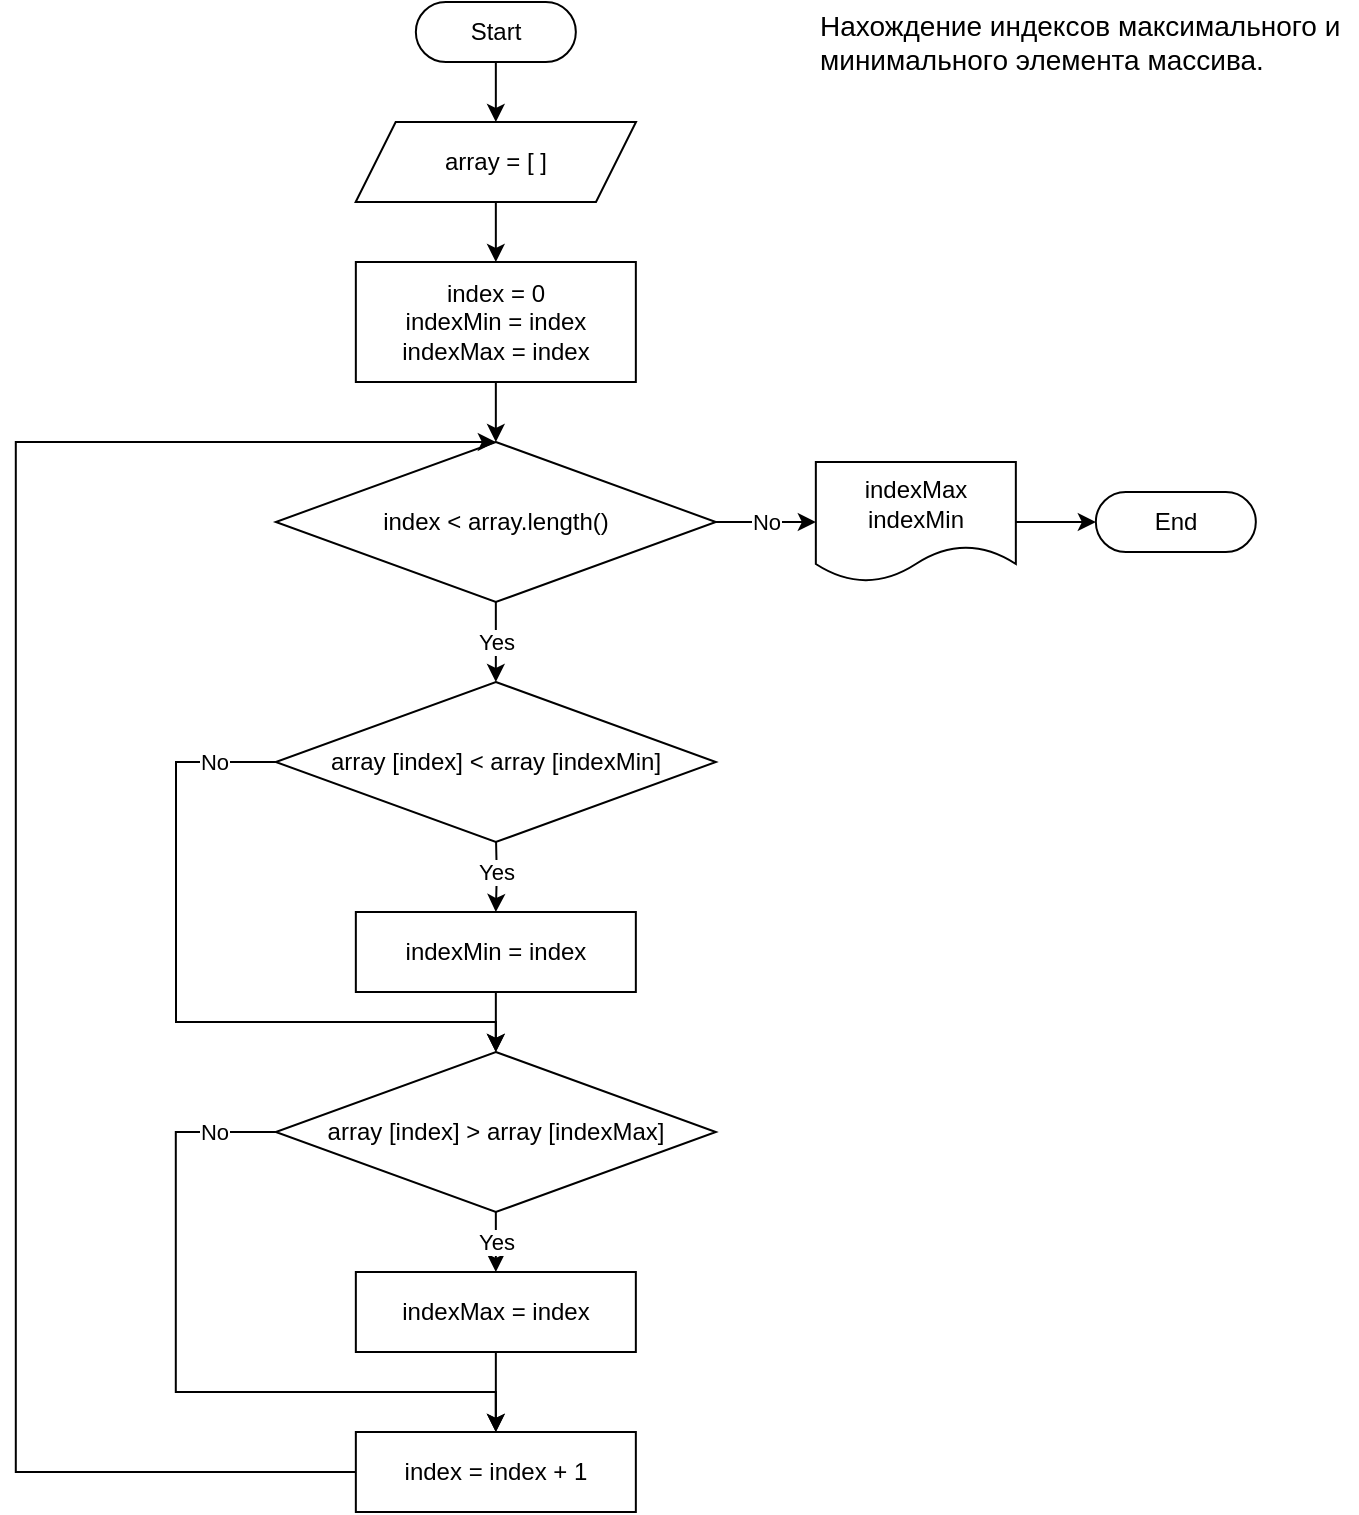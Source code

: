 <mxfile version="20.6.0" type="device" pages="5"><diagram id="g46qY6G9plLQHT_ADbXJ" name="Index of min &amp; max"><mxGraphModel dx="1449" dy="627" grid="1" gridSize="10" guides="1" tooltips="1" connect="1" arrows="1" fold="1" page="1" pageScale="1" pageWidth="827" pageHeight="1169" math="0" shadow="0"><root><mxCell id="0"/><mxCell id="1" parent="0"/><mxCell id="9_4w6wqe3L1vq4C21Mt_-15" style="edgeStyle=orthogonalEdgeStyle;rounded=0;orthogonalLoop=1;jettySize=auto;html=1;exitX=0.5;exitY=1;exitDx=0;exitDy=0;entryX=0.5;entryY=0;entryDx=0;entryDy=0;" parent="1" source="9_4w6wqe3L1vq4C21Mt_-2" target="9_4w6wqe3L1vq4C21Mt_-5" edge="1"><mxGeometry relative="1" as="geometry"/></mxCell><mxCell id="9_4w6wqe3L1vq4C21Mt_-2" value="Start" style="rounded=1;whiteSpace=wrap;html=1;arcSize=50;" parent="1" vertex="1"><mxGeometry x="279.92" y="40" width="80" height="30" as="geometry"/></mxCell><mxCell id="9_4w6wqe3L1vq4C21Mt_-17" style="edgeStyle=orthogonalEdgeStyle;rounded=0;orthogonalLoop=1;jettySize=auto;html=1;exitX=0.5;exitY=1;exitDx=0;exitDy=0;entryX=0.5;entryY=0;entryDx=0;entryDy=0;" parent="1" source="9_4w6wqe3L1vq4C21Mt_-4" target="9_4w6wqe3L1vq4C21Mt_-7" edge="1"><mxGeometry relative="1" as="geometry"/></mxCell><mxCell id="9_4w6wqe3L1vq4C21Mt_-4" value="index = 0&lt;br&gt;indexMin = index&lt;br&gt;indexMax = index" style="rounded=0;whiteSpace=wrap;html=1;" parent="1" vertex="1"><mxGeometry x="249.92" y="170" width="140" height="60" as="geometry"/></mxCell><mxCell id="9_4w6wqe3L1vq4C21Mt_-16" style="edgeStyle=orthogonalEdgeStyle;rounded=0;orthogonalLoop=1;jettySize=auto;html=1;exitX=0.5;exitY=1;exitDx=0;exitDy=0;entryX=0.5;entryY=0;entryDx=0;entryDy=0;" parent="1" source="9_4w6wqe3L1vq4C21Mt_-5" target="9_4w6wqe3L1vq4C21Mt_-4" edge="1"><mxGeometry relative="1" as="geometry"/></mxCell><mxCell id="9_4w6wqe3L1vq4C21Mt_-5" value="array = [ ]" style="shape=parallelogram;perimeter=parallelogramPerimeter;whiteSpace=wrap;html=1;fixedSize=1;" parent="1" vertex="1"><mxGeometry x="249.84" y="100" width="140.16" height="40" as="geometry"/></mxCell><mxCell id="9_4w6wqe3L1vq4C21Mt_-18" value="No" style="edgeStyle=orthogonalEdgeStyle;rounded=0;orthogonalLoop=1;jettySize=auto;html=1;exitX=1;exitY=0.5;exitDx=0;exitDy=0;entryX=0;entryY=0.5;entryDx=0;entryDy=0;" parent="1" source="9_4w6wqe3L1vq4C21Mt_-7" target="9_4w6wqe3L1vq4C21Mt_-13" edge="1"><mxGeometry relative="1" as="geometry"/></mxCell><mxCell id="9_4w6wqe3L1vq4C21Mt_-20" value="Yes" style="edgeStyle=orthogonalEdgeStyle;rounded=0;orthogonalLoop=1;jettySize=auto;html=1;exitX=0.5;exitY=1;exitDx=0;exitDy=0;entryX=0.5;entryY=0;entryDx=0;entryDy=0;" parent="1" source="9_4w6wqe3L1vq4C21Mt_-7" target="9_4w6wqe3L1vq4C21Mt_-8" edge="1"><mxGeometry relative="1" as="geometry"/></mxCell><mxCell id="9_4w6wqe3L1vq4C21Mt_-7" value="index &amp;lt; array.length()" style="rhombus;whiteSpace=wrap;html=1;" parent="1" vertex="1"><mxGeometry x="209.92" y="260" width="220" height="80" as="geometry"/></mxCell><mxCell id="9_4w6wqe3L1vq4C21Mt_-21" value="Yes" style="edgeStyle=orthogonalEdgeStyle;rounded=0;orthogonalLoop=1;jettySize=auto;html=1;exitX=0.5;exitY=1;exitDx=0;exitDy=0;entryX=0.5;entryY=0;entryDx=0;entryDy=0;" parent="1" target="9_4w6wqe3L1vq4C21Mt_-9" edge="1"><mxGeometry relative="1" as="geometry"><mxPoint x="319.92" y="455" as="sourcePoint"/></mxGeometry></mxCell><mxCell id="9_4w6wqe3L1vq4C21Mt_-22" value="No" style="edgeStyle=orthogonalEdgeStyle;rounded=0;orthogonalLoop=1;jettySize=auto;html=1;exitX=0;exitY=0.5;exitDx=0;exitDy=0;entryX=0.5;entryY=0;entryDx=0;entryDy=0;" parent="1" source="9_4w6wqe3L1vq4C21Mt_-8" target="9_4w6wqe3L1vq4C21Mt_-10" edge="1"><mxGeometry x="-0.829" relative="1" as="geometry"><mxPoint x="209.92" y="415" as="sourcePoint"/><Array as="points"><mxPoint x="160" y="420"/><mxPoint x="160" y="550"/><mxPoint x="320" y="550"/></Array><mxPoint as="offset"/></mxGeometry></mxCell><mxCell id="9_4w6wqe3L1vq4C21Mt_-8" value="array [index] &amp;lt; array [indexMin]" style="rhombus;whiteSpace=wrap;html=1;" parent="1" vertex="1"><mxGeometry x="209.92" y="380" width="220" height="80" as="geometry"/></mxCell><mxCell id="9_4w6wqe3L1vq4C21Mt_-24" style="edgeStyle=orthogonalEdgeStyle;rounded=0;orthogonalLoop=1;jettySize=auto;html=1;exitX=0.5;exitY=1;exitDx=0;exitDy=0;entryX=0.5;entryY=0;entryDx=0;entryDy=0;" parent="1" source="9_4w6wqe3L1vq4C21Mt_-9" target="9_4w6wqe3L1vq4C21Mt_-10" edge="1"><mxGeometry relative="1" as="geometry"><mxPoint x="319.92" y="545.0" as="targetPoint"/></mxGeometry></mxCell><mxCell id="9_4w6wqe3L1vq4C21Mt_-9" value="indexMin = index" style="rounded=0;whiteSpace=wrap;html=1;" parent="1" vertex="1"><mxGeometry x="249.92" y="495" width="140" height="40" as="geometry"/></mxCell><mxCell id="9_4w6wqe3L1vq4C21Mt_-25" value="Yes" style="edgeStyle=orthogonalEdgeStyle;rounded=0;orthogonalLoop=1;jettySize=auto;html=1;exitX=0.5;exitY=1;exitDx=0;exitDy=0;entryX=0.5;entryY=0;entryDx=0;entryDy=0;" parent="1" source="9_4w6wqe3L1vq4C21Mt_-10" target="9_4w6wqe3L1vq4C21Mt_-11" edge="1"><mxGeometry relative="1" as="geometry"/></mxCell><mxCell id="9_4w6wqe3L1vq4C21Mt_-29" value="No" style="edgeStyle=orthogonalEdgeStyle;rounded=0;orthogonalLoop=1;jettySize=auto;html=1;exitX=0;exitY=0.5;exitDx=0;exitDy=0;entryX=0.5;entryY=0;entryDx=0;entryDy=0;" parent="1" source="9_4w6wqe3L1vq4C21Mt_-10" target="9_4w6wqe3L1vq4C21Mt_-12" edge="1"><mxGeometry x="-0.829" relative="1" as="geometry"><Array as="points"><mxPoint x="159.92" y="605"/><mxPoint x="159.92" y="735"/><mxPoint x="319.92" y="735"/></Array><mxPoint as="offset"/></mxGeometry></mxCell><mxCell id="9_4w6wqe3L1vq4C21Mt_-10" value="array [index] &amp;gt; array [indexMax]" style="rhombus;whiteSpace=wrap;html=1;" parent="1" vertex="1"><mxGeometry x="209.92" y="565" width="220" height="80" as="geometry"/></mxCell><mxCell id="9_4w6wqe3L1vq4C21Mt_-28" style="edgeStyle=orthogonalEdgeStyle;rounded=0;orthogonalLoop=1;jettySize=auto;html=1;exitX=0.5;exitY=1;exitDx=0;exitDy=0;entryX=0.5;entryY=0;entryDx=0;entryDy=0;" parent="1" source="9_4w6wqe3L1vq4C21Mt_-11" target="9_4w6wqe3L1vq4C21Mt_-12" edge="1"><mxGeometry relative="1" as="geometry"/></mxCell><mxCell id="9_4w6wqe3L1vq4C21Mt_-11" value="indexMax = index" style="rounded=0;whiteSpace=wrap;html=1;" parent="1" vertex="1"><mxGeometry x="249.92" y="675" width="140" height="40" as="geometry"/></mxCell><mxCell id="9_4w6wqe3L1vq4C21Mt_-27" style="edgeStyle=orthogonalEdgeStyle;rounded=0;orthogonalLoop=1;jettySize=auto;html=1;exitX=0;exitY=0.5;exitDx=0;exitDy=0;entryX=0.5;entryY=0;entryDx=0;entryDy=0;" parent="1" source="9_4w6wqe3L1vq4C21Mt_-12" target="9_4w6wqe3L1vq4C21Mt_-7" edge="1"><mxGeometry relative="1" as="geometry"><mxPoint x="89.92" y="450.0" as="targetPoint"/><Array as="points"><mxPoint x="79.92" y="775"/><mxPoint x="79.92" y="260"/></Array></mxGeometry></mxCell><mxCell id="9_4w6wqe3L1vq4C21Mt_-12" value="index = index + 1" style="rounded=0;whiteSpace=wrap;html=1;" parent="1" vertex="1"><mxGeometry x="249.92" y="755" width="140" height="40" as="geometry"/></mxCell><mxCell id="9_4w6wqe3L1vq4C21Mt_-19" style="edgeStyle=orthogonalEdgeStyle;rounded=0;orthogonalLoop=1;jettySize=auto;html=1;exitX=1;exitY=0.5;exitDx=0;exitDy=0;entryX=0;entryY=0.5;entryDx=0;entryDy=0;" parent="1" source="9_4w6wqe3L1vq4C21Mt_-13" target="9_4w6wqe3L1vq4C21Mt_-14" edge="1"><mxGeometry relative="1" as="geometry"/></mxCell><mxCell id="9_4w6wqe3L1vq4C21Mt_-13" value="indexMax&lt;br&gt;indexMin" style="shape=document;whiteSpace=wrap;html=1;boundedLbl=1;" parent="1" vertex="1"><mxGeometry x="479.92" y="270" width="100" height="60" as="geometry"/></mxCell><mxCell id="9_4w6wqe3L1vq4C21Mt_-14" value="End" style="rounded=1;whiteSpace=wrap;html=1;arcSize=50;" parent="1" vertex="1"><mxGeometry x="619.92" y="285" width="80" height="30" as="geometry"/></mxCell><mxCell id="T9xpXzS3s_RlLqIQ7yCV-1" value="Нахождение индексов максимального и минимального элемента массива." style="text;html=1;strokeColor=none;fillColor=none;align=left;verticalAlign=middle;whiteSpace=wrap;rounded=0;fontSize=14;" parent="1" vertex="1"><mxGeometry x="479.92" y="40" width="270" height="40" as="geometry"/></mxCell></root></mxGraphModel></diagram><diagram id="06naS_0exlaJcxvczkO4" name="Array reverse"><mxGraphModel dx="1260" dy="545" grid="1" gridSize="10" guides="1" tooltips="1" connect="1" arrows="1" fold="1" page="1" pageScale="1" pageWidth="827" pageHeight="1169" math="0" shadow="0"><root><mxCell id="0"/><mxCell id="1" parent="0"/><mxCell id="tp-K7RVIU7l9C50OOuGt-1" value="&lt;font style=&quot;font-size: 14px;&quot;&gt;Задание на «разворот» массива. &lt;br&gt;Нужно перевернуть массив &lt;br&gt;и записать его в обратном порядке.&lt;/font&gt;" style="text;html=1;strokeColor=none;fillColor=none;align=left;verticalAlign=middle;whiteSpace=wrap;rounded=0;fontSize=14;" parent="1" vertex="1"><mxGeometry x="480" y="40" width="250" height="60" as="geometry"/></mxCell><mxCell id="0RjeEMpRLaFbej69G1nX-2" style="edgeStyle=orthogonalEdgeStyle;rounded=0;orthogonalLoop=1;jettySize=auto;html=1;exitX=0.5;exitY=1;exitDx=0;exitDy=0;entryX=0.5;entryY=0;entryDx=0;entryDy=0;" parent="1" target="0RjeEMpRLaFbej69G1nX-5" edge="1"><mxGeometry relative="1" as="geometry"><mxPoint x="263.88" y="280" as="sourcePoint"/></mxGeometry></mxCell><mxCell id="0RjeEMpRLaFbej69G1nX-5" value="index &amp;lt; half" style="rhombus;whiteSpace=wrap;html=1;" parent="1" vertex="1"><mxGeometry x="153.88" y="330" width="220" height="80" as="geometry"/></mxCell><mxCell id="0RjeEMpRLaFbej69G1nX-7" value="temp = array [index]&lt;br&gt;array [index] = array [array.length() - 1 - index]&lt;br&gt;array [array.length() - 1 - index] = temp" style="rounded=0;whiteSpace=wrap;html=1;" parent="1" vertex="1"><mxGeometry x="127.88" y="451" width="272" height="69" as="geometry"/></mxCell><mxCell id="0RjeEMpRLaFbej69G1nX-4" value="Yes" style="edgeStyle=orthogonalEdgeStyle;rounded=0;orthogonalLoop=1;jettySize=auto;html=1;exitX=0.5;exitY=1;exitDx=0;exitDy=0;entryX=0.5;entryY=0;entryDx=0;entryDy=0;" parent="1" source="0RjeEMpRLaFbej69G1nX-5" target="0RjeEMpRLaFbej69G1nX-7" edge="1"><mxGeometry relative="1" as="geometry"/></mxCell><mxCell id="0RjeEMpRLaFbej69G1nX-8" style="edgeStyle=orthogonalEdgeStyle;rounded=0;orthogonalLoop=1;jettySize=auto;html=1;exitX=0;exitY=0.5;exitDx=0;exitDy=0;fontSize=14;" parent="1" source="0RjeEMpRLaFbej69G1nX-9" edge="1"><mxGeometry relative="1" as="geometry"><Array as="points"><mxPoint x="69.91" y="570"/><mxPoint x="69.91" y="310"/></Array><mxPoint x="263.91" y="310" as="targetPoint"/></mxGeometry></mxCell><mxCell id="0RjeEMpRLaFbej69G1nX-9" value="index = index + 1" style="rounded=0;whiteSpace=wrap;html=1;" parent="1" vertex="1"><mxGeometry x="193.88" y="550" width="140" height="40" as="geometry"/></mxCell><mxCell id="0RjeEMpRLaFbej69G1nX-6" style="edgeStyle=orthogonalEdgeStyle;rounded=0;orthogonalLoop=1;jettySize=auto;html=1;exitX=0.5;exitY=1;exitDx=0;exitDy=0;entryX=0.5;entryY=0;entryDx=0;entryDy=0;" parent="1" source="0RjeEMpRLaFbej69G1nX-7" target="0RjeEMpRLaFbej69G1nX-9" edge="1"><mxGeometry relative="1" as="geometry"/></mxCell><mxCell id="0RjeEMpRLaFbej69G1nX-10" value="rest = array.length() % 2&lt;br&gt;half = array.length() / 2&lt;br&gt;half = half - rest" style="rounded=0;whiteSpace=wrap;html=1;" parent="1" vertex="1"><mxGeometry x="183.88" y="230" width="160" height="60" as="geometry"/></mxCell><mxCell id="0RjeEMpRLaFbej69G1nX-19" value="array [ ]" style="shape=document;whiteSpace=wrap;html=1;boundedLbl=1;" parent="1" vertex="1"><mxGeometry x="415.91" y="340" width="100" height="60" as="geometry"/></mxCell><mxCell id="0RjeEMpRLaFbej69G1nX-3" value="No" style="edgeStyle=orthogonalEdgeStyle;rounded=0;orthogonalLoop=1;jettySize=auto;html=1;exitX=1;exitY=0.5;exitDx=0;exitDy=0;entryX=0;entryY=0.5;entryDx=0;entryDy=0;" parent="1" source="0RjeEMpRLaFbej69G1nX-5" target="0RjeEMpRLaFbej69G1nX-19" edge="1"><mxGeometry relative="1" as="geometry"><mxPoint x="419.88" y="350" as="targetPoint"/></mxGeometry></mxCell><mxCell id="0RjeEMpRLaFbej69G1nX-20" value="End" style="rounded=1;whiteSpace=wrap;html=1;arcSize=50;" parent="1" vertex="1"><mxGeometry x="545.91" y="355" width="80" height="30" as="geometry"/></mxCell><mxCell id="0RjeEMpRLaFbej69G1nX-18" style="edgeStyle=orthogonalEdgeStyle;rounded=0;orthogonalLoop=1;jettySize=auto;html=1;exitX=1;exitY=0.5;exitDx=0;exitDy=0;entryX=0;entryY=0.5;entryDx=0;entryDy=0;" parent="1" source="0RjeEMpRLaFbej69G1nX-19" target="0RjeEMpRLaFbej69G1nX-20" edge="1"><mxGeometry relative="1" as="geometry"/></mxCell><mxCell id="878eTMXvyTDZzr_U7Fbf-1" style="edgeStyle=orthogonalEdgeStyle;rounded=0;orthogonalLoop=1;jettySize=auto;html=1;exitX=0.5;exitY=1;exitDx=0;exitDy=0;entryX=0.5;entryY=0;entryDx=0;entryDy=0;" parent="1" source="878eTMXvyTDZzr_U7Fbf-2" target="878eTMXvyTDZzr_U7Fbf-5" edge="1"><mxGeometry relative="1" as="geometry"/></mxCell><mxCell id="878eTMXvyTDZzr_U7Fbf-2" value="Start" style="rounded=1;whiteSpace=wrap;html=1;arcSize=50;" parent="1" vertex="1"><mxGeometry x="223.88" y="40" width="80" height="30" as="geometry"/></mxCell><mxCell id="Au7p80LPS73MP1IY66cz-4" style="edgeStyle=orthogonalEdgeStyle;rounded=0;orthogonalLoop=1;jettySize=auto;html=1;exitX=0.5;exitY=1;exitDx=0;exitDy=0;entryX=0.5;entryY=0;entryDx=0;entryDy=0;" edge="1" parent="1" source="878eTMXvyTDZzr_U7Fbf-3" target="0RjeEMpRLaFbej69G1nX-10"><mxGeometry relative="1" as="geometry"/></mxCell><mxCell id="878eTMXvyTDZzr_U7Fbf-3" value="index = 0" style="rounded=0;whiteSpace=wrap;html=1;" parent="1" vertex="1"><mxGeometry x="207.88" y="170" width="112" height="30" as="geometry"/></mxCell><mxCell id="878eTMXvyTDZzr_U7Fbf-4" style="edgeStyle=orthogonalEdgeStyle;rounded=0;orthogonalLoop=1;jettySize=auto;html=1;exitX=0.5;exitY=1;exitDx=0;exitDy=0;entryX=0.5;entryY=0;entryDx=0;entryDy=0;" parent="1" source="878eTMXvyTDZzr_U7Fbf-5" target="878eTMXvyTDZzr_U7Fbf-3" edge="1"><mxGeometry relative="1" as="geometry"/></mxCell><mxCell id="878eTMXvyTDZzr_U7Fbf-5" value="array = [ ]" style="shape=parallelogram;perimeter=parallelogramPerimeter;whiteSpace=wrap;html=1;fixedSize=1;" parent="1" vertex="1"><mxGeometry x="187.88" y="100" width="152" height="40" as="geometry"/></mxCell></root></mxGraphModel></diagram><diagram id="y_AeFavPxrfUflR2GoFU" name="Sum btwn min &amp; max"><mxGraphModel dx="1449" dy="627" grid="1" gridSize="10" guides="1" tooltips="1" connect="1" arrows="1" fold="1" page="1" pageScale="1" pageWidth="827" pageHeight="1169" math="0" shadow="0"><root><mxCell id="0"/><mxCell id="1" parent="0"/><mxCell id="rxrX0Rbo1iUaNbuoiHGI-9" style="edgeStyle=orthogonalEdgeStyle;rounded=0;orthogonalLoop=1;jettySize=auto;html=1;exitX=0.5;exitY=1;exitDx=0;exitDy=0;" parent="1" source="2Vf_qj2Uu1iFKMlsZlyc-1" target="2Vf_qj2Uu1iFKMlsZlyc-3" edge="1"><mxGeometry relative="1" as="geometry"/></mxCell><mxCell id="2Vf_qj2Uu1iFKMlsZlyc-1" value="Start" style="rounded=1;whiteSpace=wrap;html=1;arcSize=50;" parent="1" vertex="1"><mxGeometry x="214" y="40" width="80" height="30" as="geometry"/></mxCell><mxCell id="rxrX0Rbo1iUaNbuoiHGI-10" style="edgeStyle=orthogonalEdgeStyle;rounded=0;orthogonalLoop=1;jettySize=auto;html=1;exitX=0.5;exitY=1;exitDx=0;exitDy=0;" parent="1" source="2Vf_qj2Uu1iFKMlsZlyc-3" target="b9pRMbXUr1TH-avCckxV-1" edge="1"><mxGeometry relative="1" as="geometry"/></mxCell><mxCell id="2Vf_qj2Uu1iFKMlsZlyc-3" value="array = [ ]" style="shape=parallelogram;perimeter=parallelogramPerimeter;whiteSpace=wrap;html=1;fixedSize=1;" parent="1" vertex="1"><mxGeometry x="164" y="99" width="180" height="40" as="geometry"/></mxCell><mxCell id="rxrX0Rbo1iUaNbuoiHGI-2" value="Yes" style="edgeStyle=orthogonalEdgeStyle;rounded=0;orthogonalLoop=1;jettySize=auto;html=1;exitX=0.5;exitY=1;exitDx=0;exitDy=0;entryX=0.5;entryY=0;entryDx=0;entryDy=0;" parent="1" source="2Vf_qj2Uu1iFKMlsZlyc-4" target="RX5rObTKGkefkfwkR0jN-1" edge="1"><mxGeometry relative="1" as="geometry"/></mxCell><mxCell id="rxrX0Rbo1iUaNbuoiHGI-8" value="No&lt;span style=&quot;color: rgba(0, 0, 0, 0); font-family: monospace; font-size: 0px; text-align: start; background-color: rgb(248, 249, 250);&quot;&gt;%3CmxGraphModel%3E%3Croot%3E%3CmxCell%20id%3D%220%22%2F%3E%3CmxCell%20id%3D%221%22%20parent%3D%220%22%2F%3E%3CmxCell%20id%3D%222%22%20value%3D%22index%20%26amp%3Blt%3B%20array.length%22%20style%3D%22rhombus%3BwhiteSpace%3Dwrap%3Bhtml%3D1%3B%22%20vertex%3D%221%22%20parent%3D%221%22%3E%3CmxGeometry%20x%3D%22304%22%20y%3D%22280%22%20width%3D%22220%22%20height%3D%2280%22%20as%3D%22geometry%22%2F%3E%3C%2FmxCell%3E%3C%2Froot%3E%3C%2FmxGraphModel%3E&lt;/span&gt;" style="edgeStyle=orthogonalEdgeStyle;rounded=0;orthogonalLoop=1;jettySize=auto;html=1;exitX=1;exitY=0.5;exitDx=0;exitDy=0;entryX=0.5;entryY=0;entryDx=0;entryDy=0;" parent="1" source="2Vf_qj2Uu1iFKMlsZlyc-4" target="rxrX0Rbo1iUaNbuoiHGI-13" edge="1"><mxGeometry x="-0.829" relative="1" as="geometry"><mxPoint x="420" y="330" as="targetPoint"/><Array as="points"><mxPoint x="745" y="330"/></Array><mxPoint as="offset"/></mxGeometry></mxCell><mxCell id="2Vf_qj2Uu1iFKMlsZlyc-4" value="index &amp;lt; array.length()" style="rhombus;whiteSpace=wrap;html=1;" parent="1" vertex="1"><mxGeometry x="144" y="290" width="220" height="80" as="geometry"/></mxCell><mxCell id="rxrX0Rbo1iUaNbuoiHGI-34" style="edgeStyle=orthogonalEdgeStyle;rounded=0;orthogonalLoop=1;jettySize=auto;html=1;entryX=0.5;entryY=0;entryDx=0;entryDy=0;" parent="1" source="2Vf_qj2Uu1iFKMlsZlyc-5" target="2Vf_qj2Uu1iFKMlsZlyc-6" edge="1"><mxGeometry relative="1" as="geometry"/></mxCell><mxCell id="2Vf_qj2Uu1iFKMlsZlyc-5" value="sum" style="shape=document;whiteSpace=wrap;html=1;boundedLbl=1;" parent="1" vertex="1"><mxGeometry x="700" y="770" width="100" height="60" as="geometry"/></mxCell><mxCell id="2Vf_qj2Uu1iFKMlsZlyc-6" value="End" style="rounded=1;whiteSpace=wrap;html=1;arcSize=50;" parent="1" vertex="1"><mxGeometry x="710" y="860" width="80" height="30" as="geometry"/></mxCell><mxCell id="rxrX0Rbo1iUaNbuoiHGI-3" value="Yes" style="edgeStyle=orthogonalEdgeStyle;rounded=0;orthogonalLoop=1;jettySize=auto;html=1;exitX=0.5;exitY=1;exitDx=0;exitDy=0;entryX=0.5;entryY=0;entryDx=0;entryDy=0;" parent="1" source="RX5rObTKGkefkfwkR0jN-1" target="RX5rObTKGkefkfwkR0jN-2" edge="1"><mxGeometry relative="1" as="geometry"/></mxCell><mxCell id="rxrX0Rbo1iUaNbuoiHGI-11" value="No" style="edgeStyle=orthogonalEdgeStyle;rounded=0;orthogonalLoop=1;jettySize=auto;html=1;exitX=0;exitY=0.5;exitDx=0;exitDy=0;" parent="1" source="RX5rObTKGkefkfwkR0jN-1" edge="1"><mxGeometry x="-0.858" y="1" relative="1" as="geometry"><mxPoint x="254" y="580" as="targetPoint"/><Array as="points"><mxPoint x="100" y="449"/><mxPoint x="100" y="580"/></Array><mxPoint as="offset"/></mxGeometry></mxCell><mxCell id="RX5rObTKGkefkfwkR0jN-1" value="array [index] &amp;lt; array [indexMin]" style="rhombus;whiteSpace=wrap;html=1;" parent="1" vertex="1"><mxGeometry x="144" y="409" width="220" height="80" as="geometry"/></mxCell><mxCell id="rxrX0Rbo1iUaNbuoiHGI-4" style="edgeStyle=orthogonalEdgeStyle;rounded=0;orthogonalLoop=1;jettySize=auto;html=1;exitX=0.5;exitY=1;exitDx=0;exitDy=0;entryX=0.5;entryY=0;entryDx=0;entryDy=0;" parent="1" source="RX5rObTKGkefkfwkR0jN-2" target="RX5rObTKGkefkfwkR0jN-3" edge="1"><mxGeometry relative="1" as="geometry"/></mxCell><mxCell id="RX5rObTKGkefkfwkR0jN-2" value="indexMin = index" style="rounded=0;whiteSpace=wrap;html=1;" parent="1" vertex="1"><mxGeometry x="184" y="530" width="140" height="30" as="geometry"/></mxCell><mxCell id="rxrX0Rbo1iUaNbuoiHGI-5" value="Yes" style="edgeStyle=orthogonalEdgeStyle;rounded=0;orthogonalLoop=1;jettySize=auto;html=1;exitX=0.5;exitY=1;exitDx=0;exitDy=0;" parent="1" source="RX5rObTKGkefkfwkR0jN-3" target="RX5rObTKGkefkfwkR0jN-4" edge="1"><mxGeometry relative="1" as="geometry"/></mxCell><mxCell id="rxrX0Rbo1iUaNbuoiHGI-12" value="No" style="edgeStyle=orthogonalEdgeStyle;rounded=0;orthogonalLoop=1;jettySize=auto;html=1;exitX=0;exitY=0.5;exitDx=0;exitDy=0;" parent="1" source="RX5rObTKGkefkfwkR0jN-3" edge="1"><mxGeometry x="-0.858" relative="1" as="geometry"><mxPoint x="254" y="780" as="targetPoint"/><Array as="points"><mxPoint x="100" y="640"/><mxPoint x="100" y="780"/><mxPoint x="254" y="780"/></Array><mxPoint as="offset"/></mxGeometry></mxCell><mxCell id="RX5rObTKGkefkfwkR0jN-3" value="array [index] &amp;gt; array [indexMax]" style="rhombus;whiteSpace=wrap;html=1;" parent="1" vertex="1"><mxGeometry x="144" y="600" width="220" height="80" as="geometry"/></mxCell><mxCell id="rxrX0Rbo1iUaNbuoiHGI-6" style="edgeStyle=orthogonalEdgeStyle;rounded=0;orthogonalLoop=1;jettySize=auto;html=1;exitX=0.5;exitY=1;exitDx=0;exitDy=0;entryX=0.5;entryY=0;entryDx=0;entryDy=0;" parent="1" source="RX5rObTKGkefkfwkR0jN-4" target="RX5rObTKGkefkfwkR0jN-5" edge="1"><mxGeometry relative="1" as="geometry"/></mxCell><mxCell id="RX5rObTKGkefkfwkR0jN-4" value="indexMax = index" style="rounded=0;whiteSpace=wrap;html=1;" parent="1" vertex="1"><mxGeometry x="184" y="720" width="140" height="40" as="geometry"/></mxCell><mxCell id="rxrX0Rbo1iUaNbuoiHGI-14" style="edgeStyle=orthogonalEdgeStyle;rounded=0;orthogonalLoop=1;jettySize=auto;html=1;exitX=0;exitY=0.5;exitDx=0;exitDy=0;" parent="1" source="RX5rObTKGkefkfwkR0jN-5" edge="1"><mxGeometry relative="1" as="geometry"><mxPoint x="254" y="270" as="targetPoint"/><Array as="points"><mxPoint x="40" y="820"/><mxPoint x="40" y="270"/></Array></mxGeometry></mxCell><mxCell id="RX5rObTKGkefkfwkR0jN-5" value="index = index + 1" style="rounded=0;whiteSpace=wrap;html=1;" parent="1" vertex="1"><mxGeometry x="184" y="800" width="140" height="40" as="geometry"/></mxCell><mxCell id="rxrX0Rbo1iUaNbuoiHGI-1" style="edgeStyle=orthogonalEdgeStyle;rounded=0;orthogonalLoop=1;jettySize=auto;html=1;exitX=0.5;exitY=1;exitDx=0;exitDy=0;" parent="1" source="b9pRMbXUr1TH-avCckxV-1" target="2Vf_qj2Uu1iFKMlsZlyc-4" edge="1"><mxGeometry relative="1" as="geometry"/></mxCell><mxCell id="b9pRMbXUr1TH-avCckxV-1" value="index = 0&lt;br&gt;indexMin = index&lt;br&gt;indexMax = index&lt;br&gt;sum = 0" style="rounded=0;whiteSpace=wrap;html=1;" parent="1" vertex="1"><mxGeometry x="184" y="170" width="140" height="79" as="geometry"/></mxCell><mxCell id="rxrX0Rbo1iUaNbuoiHGI-16" value="No" style="edgeStyle=orthogonalEdgeStyle;rounded=0;orthogonalLoop=1;jettySize=auto;html=1;exitX=0;exitY=0.5;exitDx=0;exitDy=0;" parent="1" source="rxrX0Rbo1iUaNbuoiHGI-13" target="rxrX0Rbo1iUaNbuoiHGI-15" edge="1"><mxGeometry x="-0.68" relative="1" as="geometry"><mxPoint x="715" y="451" as="sourcePoint"/><mxPoint as="offset"/></mxGeometry></mxCell><mxCell id="rxrX0Rbo1iUaNbuoiHGI-18" value="Yes" style="edgeStyle=orthogonalEdgeStyle;rounded=0;orthogonalLoop=1;jettySize=auto;html=1;exitX=1;exitY=0.5;exitDx=0;exitDy=0;entryX=0.5;entryY=0;entryDx=0;entryDy=0;" parent="1" source="rxrX0Rbo1iUaNbuoiHGI-13" target="rxrX0Rbo1iUaNbuoiHGI-17" edge="1"><mxGeometry x="-0.5" y="-1" relative="1" as="geometry"><mxPoint as="offset"/></mxGeometry></mxCell><mxCell id="rxrX0Rbo1iUaNbuoiHGI-13" value="indexMin &amp;lt; indexMax" style="rhombus;whiteSpace=wrap;html=1;" parent="1" vertex="1"><mxGeometry x="635" y="370" width="220" height="80" as="geometry"/></mxCell><mxCell id="rxrX0Rbo1iUaNbuoiHGI-24" style="edgeStyle=orthogonalEdgeStyle;rounded=0;orthogonalLoop=1;jettySize=auto;html=1;exitX=0.5;exitY=1;exitDx=0;exitDy=0;entryX=0.5;entryY=0;entryDx=0;entryDy=0;" parent="1" source="rxrX0Rbo1iUaNbuoiHGI-15" target="rxrX0Rbo1iUaNbuoiHGI-19" edge="1"><mxGeometry relative="1" as="geometry"/></mxCell><mxCell id="rxrX0Rbo1iUaNbuoiHGI-15" value="indexMax = indexMax + 1" style="whiteSpace=wrap;html=1;" parent="1" vertex="1"><mxGeometry x="485" y="480" width="210" height="40" as="geometry"/></mxCell><mxCell id="rxrX0Rbo1iUaNbuoiHGI-30" style="edgeStyle=orthogonalEdgeStyle;rounded=0;orthogonalLoop=1;jettySize=auto;html=1;exitX=0.5;exitY=1;exitDx=0;exitDy=0;entryX=0.5;entryY=0;entryDx=0;entryDy=0;" parent="1" source="rxrX0Rbo1iUaNbuoiHGI-17" target="rxrX0Rbo1iUaNbuoiHGI-21" edge="1"><mxGeometry relative="1" as="geometry"/></mxCell><mxCell id="rxrX0Rbo1iUaNbuoiHGI-17" value="indexMin = indexMin + 1" style="whiteSpace=wrap;html=1;" parent="1" vertex="1"><mxGeometry x="810" y="480" width="210" height="40" as="geometry"/></mxCell><mxCell id="rxrX0Rbo1iUaNbuoiHGI-26" value="Yes" style="edgeStyle=orthogonalEdgeStyle;rounded=0;orthogonalLoop=1;jettySize=auto;html=1;exitX=0.5;exitY=1;exitDx=0;exitDy=0;entryX=0.5;entryY=0;entryDx=0;entryDy=0;" parent="1" source="rxrX0Rbo1iUaNbuoiHGI-19" target="rxrX0Rbo1iUaNbuoiHGI-20" edge="1"><mxGeometry relative="1" as="geometry"/></mxCell><mxCell id="rxrX0Rbo1iUaNbuoiHGI-29" value="No" style="edgeStyle=orthogonalEdgeStyle;rounded=0;orthogonalLoop=1;jettySize=auto;html=1;exitX=1;exitY=0.5;exitDx=0;exitDy=0;entryX=0.5;entryY=0;entryDx=0;entryDy=0;" parent="1" source="rxrX0Rbo1iUaNbuoiHGI-19" target="2Vf_qj2Uu1iFKMlsZlyc-5" edge="1"><mxGeometry x="-0.797" relative="1" as="geometry"><mxPoint x="760.053" y="710.019" as="targetPoint"/><Array as="points"><mxPoint x="750" y="595"/></Array><mxPoint as="offset"/></mxGeometry></mxCell><mxCell id="rxrX0Rbo1iUaNbuoiHGI-19" value="indexMax &amp;lt; indexMin" style="rhombus;whiteSpace=wrap;html=1;" parent="1" vertex="1"><mxGeometry x="480" y="555" width="220" height="80" as="geometry"/></mxCell><mxCell id="rxrX0Rbo1iUaNbuoiHGI-49" style="edgeStyle=orthogonalEdgeStyle;rounded=0;orthogonalLoop=1;jettySize=auto;html=1;exitX=0;exitY=0.5;exitDx=0;exitDy=0;fontSize=14;" parent="1" source="rxrX0Rbo1iUaNbuoiHGI-20" edge="1"><mxGeometry relative="1" as="geometry"><mxPoint x="590" y="460" as="targetPoint"/><Array as="points"><mxPoint x="450" y="700"/><mxPoint x="450" y="460"/></Array></mxGeometry></mxCell><mxCell id="rxrX0Rbo1iUaNbuoiHGI-20" value="sum = sum + array [indexMax]" style="whiteSpace=wrap;html=1;" parent="1" vertex="1"><mxGeometry x="485" y="680" width="210" height="40" as="geometry"/></mxCell><mxCell id="rxrX0Rbo1iUaNbuoiHGI-33" value="No" style="edgeStyle=orthogonalEdgeStyle;rounded=0;orthogonalLoop=1;jettySize=auto;html=1;exitX=0;exitY=0.5;exitDx=0;exitDy=0;entryX=0.5;entryY=0;entryDx=0;entryDy=0;" parent="1" source="rxrX0Rbo1iUaNbuoiHGI-21" target="2Vf_qj2Uu1iFKMlsZlyc-5" edge="1"><mxGeometry x="-0.792" relative="1" as="geometry"><mxPoint x="750" y="790" as="targetPoint"/><Array as="points"><mxPoint x="750" y="595"/></Array><mxPoint as="offset"/></mxGeometry></mxCell><mxCell id="rxrX0Rbo1iUaNbuoiHGI-35" value="Yes" style="edgeStyle=orthogonalEdgeStyle;rounded=0;orthogonalLoop=1;jettySize=auto;html=1;exitX=0.5;exitY=1;exitDx=0;exitDy=0;entryX=0.5;entryY=0;entryDx=0;entryDy=0;" parent="1" source="rxrX0Rbo1iUaNbuoiHGI-21" target="rxrX0Rbo1iUaNbuoiHGI-22" edge="1"><mxGeometry relative="1" as="geometry"/></mxCell><mxCell id="rxrX0Rbo1iUaNbuoiHGI-21" value="indexMin &amp;lt; indexMax" style="rhombus;whiteSpace=wrap;html=1;" parent="1" vertex="1"><mxGeometry x="805" y="555" width="220" height="80" as="geometry"/></mxCell><mxCell id="rxrX0Rbo1iUaNbuoiHGI-50" style="edgeStyle=orthogonalEdgeStyle;rounded=0;orthogonalLoop=1;jettySize=auto;html=1;exitX=1;exitY=0.5;exitDx=0;exitDy=0;fontSize=14;" parent="1" source="rxrX0Rbo1iUaNbuoiHGI-22" edge="1"><mxGeometry relative="1" as="geometry"><mxPoint x="915" y="460" as="targetPoint"/><Array as="points"><mxPoint x="1050" y="700"/><mxPoint x="1050" y="460"/><mxPoint x="915" y="460"/></Array></mxGeometry></mxCell><mxCell id="rxrX0Rbo1iUaNbuoiHGI-22" value="sum = sum + array [indexMin]" style="whiteSpace=wrap;html=1;" parent="1" vertex="1"><mxGeometry x="810" y="680" width="210" height="40" as="geometry"/></mxCell><mxCell id="rxrX0Rbo1iUaNbuoiHGI-37" value="" style="endArrow=none;dashed=1;html=1;dashPattern=1 3;strokeWidth=2;rounded=0;" parent="1" edge="1"><mxGeometry width="50" height="50" relative="1" as="geometry"><mxPoint x="420" y="750" as="sourcePoint"/><mxPoint x="420" y="450" as="targetPoint"/></mxGeometry></mxCell><mxCell id="rxrX0Rbo1iUaNbuoiHGI-38" value="" style="endArrow=none;dashed=1;html=1;dashPattern=1 3;strokeWidth=2;rounded=0;" parent="1" edge="1"><mxGeometry width="50" height="50" relative="1" as="geometry"><mxPoint x="710" y="450" as="sourcePoint"/><mxPoint x="420" y="450" as="targetPoint"/></mxGeometry></mxCell><mxCell id="rxrX0Rbo1iUaNbuoiHGI-39" value="" style="endArrow=none;dashed=1;html=1;dashPattern=1 3;strokeWidth=2;rounded=0;" parent="1" edge="1"><mxGeometry width="50" height="50" relative="1" as="geometry"><mxPoint x="710" y="750" as="sourcePoint"/><mxPoint x="710" y="450" as="targetPoint"/></mxGeometry></mxCell><mxCell id="rxrX0Rbo1iUaNbuoiHGI-40" value="" style="endArrow=none;dashed=1;html=1;dashPattern=1 3;strokeWidth=2;rounded=0;" parent="1" edge="1"><mxGeometry width="50" height="50" relative="1" as="geometry"><mxPoint x="710" y="750" as="sourcePoint"/><mxPoint x="420" y="750" as="targetPoint"/></mxGeometry></mxCell><mxCell id="rxrX0Rbo1iUaNbuoiHGI-41" value="" style="endArrow=none;dashed=1;html=1;dashPattern=1 3;strokeWidth=2;rounded=0;" parent="1" edge="1"><mxGeometry width="50" height="50" relative="1" as="geometry"><mxPoint x="790" y="750" as="sourcePoint"/><mxPoint x="790" y="450" as="targetPoint"/></mxGeometry></mxCell><mxCell id="rxrX0Rbo1iUaNbuoiHGI-42" value="" style="endArrow=none;dashed=1;html=1;dashPattern=1 3;strokeWidth=2;rounded=0;" parent="1" edge="1"><mxGeometry width="50" height="50" relative="1" as="geometry"><mxPoint x="1080" y="450" as="sourcePoint"/><mxPoint x="790" y="450" as="targetPoint"/></mxGeometry></mxCell><mxCell id="rxrX0Rbo1iUaNbuoiHGI-43" value="" style="endArrow=none;dashed=1;html=1;dashPattern=1 3;strokeWidth=2;rounded=0;" parent="1" edge="1"><mxGeometry width="50" height="50" relative="1" as="geometry"><mxPoint x="1080" y="750" as="sourcePoint"/><mxPoint x="1080.5" y="450" as="targetPoint"/></mxGeometry></mxCell><mxCell id="rxrX0Rbo1iUaNbuoiHGI-44" value="" style="endArrow=none;dashed=1;html=1;dashPattern=1 3;strokeWidth=2;rounded=0;" parent="1" edge="1"><mxGeometry width="50" height="50" relative="1" as="geometry"><mxPoint x="1080" y="749" as="sourcePoint"/><mxPoint x="790" y="749" as="targetPoint"/></mxGeometry></mxCell><mxCell id="rxrX0Rbo1iUaNbuoiHGI-46" value="&lt;i&gt;если &lt;b&gt;максимальный &lt;/b&gt;элемент расположен в массиве &lt;b&gt;раньше &lt;/b&gt;минимального&lt;/i&gt;" style="text;html=1;strokeColor=none;fillColor=none;align=left;verticalAlign=middle;whiteSpace=wrap;rounded=0;" parent="1" vertex="1"><mxGeometry x="414" y="749" width="210" height="60" as="geometry"/></mxCell><mxCell id="rxrX0Rbo1iUaNbuoiHGI-47" value="&lt;i&gt;если &lt;b&gt;минимальный &lt;/b&gt;элемент расположен в массиве &lt;b&gt;раньше &lt;/b&gt;максимального&lt;/i&gt;" style="text;html=1;strokeColor=none;fillColor=none;align=right;verticalAlign=middle;whiteSpace=wrap;rounded=0;" parent="1" vertex="1"><mxGeometry x="870" y="749" width="210" height="60" as="geometry"/></mxCell><mxCell id="rxrX0Rbo1iUaNbuoiHGI-48" value="&lt;div style=&quot;text-align: left;&quot;&gt;&lt;span style=&quot;font-size: 14px; background-color: initial;&quot;&gt;**Найти сумму элементов массива, лежащих между максимальным и минимальным по значению элементами.&lt;/span&gt;&lt;/div&gt;" style="text;html=1;strokeColor=none;fillColor=none;align=center;verticalAlign=middle;whiteSpace=wrap;rounded=0;" parent="1" vertex="1"><mxGeometry x="405" y="40" width="395" height="80" as="geometry"/></mxCell></root></mxGraphModel></diagram><diagram id="cRfmodE5Nt7_MkcKM9mI" name="Array avarage"><mxGraphModel dx="1449" dy="627" grid="1" gridSize="10" guides="1" tooltips="1" connect="1" arrows="1" fold="1" page="1" pageScale="1" pageWidth="827" pageHeight="1169" math="0" shadow="0"><root><mxCell id="0"/><mxCell id="1" parent="0"/><mxCell id="_95n2-RmMskRKWFFxu1y-1" style="edgeStyle=orthogonalEdgeStyle;rounded=0;orthogonalLoop=1;jettySize=auto;html=1;exitX=0.5;exitY=1;exitDx=0;exitDy=0;fontSize=14;" edge="1" parent="1" source="RXdN5MabU40goFkWMKhw-1" target="RXdN5MabU40goFkWMKhw-3"><mxGeometry relative="1" as="geometry"/></mxCell><mxCell id="RXdN5MabU40goFkWMKhw-1" value="Start" style="rounded=1;whiteSpace=wrap;html=1;arcSize=50;" vertex="1" parent="1"><mxGeometry x="200" y="40" width="80" height="30" as="geometry"/></mxCell><mxCell id="_95n2-RmMskRKWFFxu1y-3" style="edgeStyle=orthogonalEdgeStyle;rounded=0;orthogonalLoop=1;jettySize=auto;html=1;exitX=0.5;exitY=1;exitDx=0;exitDy=0;entryX=0.5;entryY=0;entryDx=0;entryDy=0;fontSize=14;" edge="1" parent="1" source="RXdN5MabU40goFkWMKhw-2" target="RXdN5MabU40goFkWMKhw-4"><mxGeometry relative="1" as="geometry"/></mxCell><mxCell id="RXdN5MabU40goFkWMKhw-2" value="index = 0&lt;br&gt;sum = 0" style="rounded=0;whiteSpace=wrap;html=1;" vertex="1" parent="1"><mxGeometry x="170" y="170" width="140" height="51" as="geometry"/></mxCell><mxCell id="_95n2-RmMskRKWFFxu1y-2" style="edgeStyle=orthogonalEdgeStyle;rounded=0;orthogonalLoop=1;jettySize=auto;html=1;exitX=0.5;exitY=1;exitDx=0;exitDy=0;entryX=0.5;entryY=0;entryDx=0;entryDy=0;fontSize=14;" edge="1" parent="1" source="RXdN5MabU40goFkWMKhw-3" target="RXdN5MabU40goFkWMKhw-2"><mxGeometry relative="1" as="geometry"/></mxCell><mxCell id="RXdN5MabU40goFkWMKhw-3" value="array = [ ]" style="shape=parallelogram;perimeter=parallelogramPerimeter;whiteSpace=wrap;html=1;fixedSize=1;" vertex="1" parent="1"><mxGeometry x="170" y="100" width="140" height="40" as="geometry"/></mxCell><mxCell id="_95n2-RmMskRKWFFxu1y-4" value="&lt;font style=&quot;font-size: 12px;&quot;&gt;Yes&lt;/font&gt;" style="edgeStyle=orthogonalEdgeStyle;rounded=0;orthogonalLoop=1;jettySize=auto;html=1;exitX=0.5;exitY=1;exitDx=0;exitDy=0;entryX=0.5;entryY=0;entryDx=0;entryDy=0;fontSize=14;" edge="1" parent="1" source="RXdN5MabU40goFkWMKhw-4" target="RXdN5MabU40goFkWMKhw-7"><mxGeometry relative="1" as="geometry"/></mxCell><mxCell id="_95n2-RmMskRKWFFxu1y-7" value="&lt;font style=&quot;font-size: 12px;&quot;&gt;No&lt;/font&gt;" style="edgeStyle=orthogonalEdgeStyle;rounded=0;orthogonalLoop=1;jettySize=auto;html=1;exitX=1;exitY=0.5;exitDx=0;exitDy=0;entryX=0.5;entryY=0;entryDx=0;entryDy=0;fontSize=14;" edge="1" parent="1" source="RXdN5MabU40goFkWMKhw-4" target="_95n2-RmMskRKWFFxu1y-6"><mxGeometry x="-0.758" y="-1" relative="1" as="geometry"><mxPoint as="offset"/></mxGeometry></mxCell><mxCell id="RXdN5MabU40goFkWMKhw-4" value="index &amp;lt; array.length()" style="rhombus;whiteSpace=wrap;html=1;" vertex="1" parent="1"><mxGeometry x="130" y="259" width="220" height="80" as="geometry"/></mxCell><mxCell id="_95n2-RmMskRKWFFxu1y-10" style="edgeStyle=orthogonalEdgeStyle;rounded=0;orthogonalLoop=1;jettySize=auto;html=1;fontSize=12;" edge="1" parent="1" source="RXdN5MabU40goFkWMKhw-5" target="RXdN5MabU40goFkWMKhw-6"><mxGeometry relative="1" as="geometry"/></mxCell><mxCell id="RXdN5MabU40goFkWMKhw-5" value="avarage" style="shape=document;whiteSpace=wrap;html=1;boundedLbl=1;" vertex="1" parent="1"><mxGeometry x="434" y="401" width="100" height="60" as="geometry"/></mxCell><mxCell id="RXdN5MabU40goFkWMKhw-6" value="End" style="rounded=1;whiteSpace=wrap;html=1;arcSize=50;" vertex="1" parent="1"><mxGeometry x="444" y="490" width="80" height="30" as="geometry"/></mxCell><mxCell id="_95n2-RmMskRKWFFxu1y-5" style="edgeStyle=orthogonalEdgeStyle;rounded=0;orthogonalLoop=1;jettySize=auto;html=1;exitX=0.5;exitY=1;exitDx=0;exitDy=0;entryX=0.5;entryY=0;entryDx=0;entryDy=0;fontSize=14;" edge="1" parent="1" source="RXdN5MabU40goFkWMKhw-7" target="RXdN5MabU40goFkWMKhw-8"><mxGeometry relative="1" as="geometry"/></mxCell><mxCell id="RXdN5MabU40goFkWMKhw-7" value="sum = sum + array [index]" style="rounded=0;whiteSpace=wrap;html=1;" vertex="1" parent="1"><mxGeometry x="150" y="381" width="180" height="40" as="geometry"/></mxCell><mxCell id="_95n2-RmMskRKWFFxu1y-8" style="edgeStyle=orthogonalEdgeStyle;rounded=0;orthogonalLoop=1;jettySize=auto;html=1;exitX=0;exitY=0.5;exitDx=0;exitDy=0;fontSize=12;" edge="1" parent="1" source="RXdN5MabU40goFkWMKhw-8"><mxGeometry relative="1" as="geometry"><mxPoint x="240" y="240" as="targetPoint"/><Array as="points"><mxPoint x="80" y="470"/><mxPoint x="80" y="240"/></Array></mxGeometry></mxCell><mxCell id="RXdN5MabU40goFkWMKhw-8" value="index = index + 1" style="rounded=0;whiteSpace=wrap;html=1;" vertex="1" parent="1"><mxGeometry x="170" y="451" width="140" height="40" as="geometry"/></mxCell><mxCell id="UL2VVBa2H7joHxRELO3t-1" value="*Найти среднее арифметическое среди всех элементов массива." style="text;html=1;strokeColor=none;fillColor=none;align=left;verticalAlign=middle;whiteSpace=wrap;rounded=0;fontSize=14;" vertex="1" parent="1"><mxGeometry x="440" y="40" width="250" height="30" as="geometry"/></mxCell><mxCell id="_95n2-RmMskRKWFFxu1y-9" style="edgeStyle=orthogonalEdgeStyle;rounded=0;orthogonalLoop=1;jettySize=auto;html=1;exitX=0.5;exitY=1;exitDx=0;exitDy=0;entryX=0.5;entryY=0;entryDx=0;entryDy=0;fontSize=12;" edge="1" parent="1" source="_95n2-RmMskRKWFFxu1y-6" target="RXdN5MabU40goFkWMKhw-5"><mxGeometry relative="1" as="geometry"/></mxCell><mxCell id="_95n2-RmMskRKWFFxu1y-6" value="avarage = sum / array.length()" style="rounded=0;whiteSpace=wrap;html=1;" vertex="1" parent="1"><mxGeometry x="388" y="330" width="192" height="40" as="geometry"/></mxCell></root></mxGraphModel></diagram><diagram id="5eQgET4ABCs-Io_AD18D" name="Bubble sort"><mxGraphModel dx="1449" dy="627" grid="1" gridSize="10" guides="1" tooltips="1" connect="1" arrows="1" fold="1" page="1" pageScale="1" pageWidth="827" pageHeight="1169" math="0" shadow="0"><root><mxCell id="0"/><mxCell id="1" parent="0"/><mxCell id="ZYSHOQ_tznQ7qoZ7gzbv-16" style="edgeStyle=orthogonalEdgeStyle;rounded=0;orthogonalLoop=1;jettySize=auto;html=1;exitX=0.5;exitY=1;exitDx=0;exitDy=0;fontSize=12;" parent="1" source="lV5Bi-rfwgCKaaUN2PK3-1" target="lV5Bi-rfwgCKaaUN2PK3-3" edge="1"><mxGeometry relative="1" as="geometry"/></mxCell><mxCell id="lV5Bi-rfwgCKaaUN2PK3-1" value="Start" style="rounded=1;whiteSpace=wrap;html=1;arcSize=50;" parent="1" vertex="1"><mxGeometry x="220" y="70" width="80" height="30" as="geometry"/></mxCell><mxCell id="ZYSHOQ_tznQ7qoZ7gzbv-18" style="edgeStyle=orthogonalEdgeStyle;rounded=0;orthogonalLoop=1;jettySize=auto;html=1;exitX=0.5;exitY=1;exitDx=0;exitDy=0;entryX=0.5;entryY=0;entryDx=0;entryDy=0;fontSize=12;" parent="1" source="lV5Bi-rfwgCKaaUN2PK3-2" target="lV5Bi-rfwgCKaaUN2PK3-4" edge="1"><mxGeometry relative="1" as="geometry"/></mxCell><mxCell id="lV5Bi-rfwgCKaaUN2PK3-2" value="index = 0&lt;br&gt;check = 0" style="rounded=0;whiteSpace=wrap;html=1;" parent="1" vertex="1"><mxGeometry x="210" y="210" width="100" height="50" as="geometry"/></mxCell><mxCell id="ZYSHOQ_tznQ7qoZ7gzbv-17" style="edgeStyle=orthogonalEdgeStyle;rounded=0;orthogonalLoop=1;jettySize=auto;html=1;exitX=0.5;exitY=1;exitDx=0;exitDy=0;entryX=0.5;entryY=0;entryDx=0;entryDy=0;fontSize=12;" parent="1" source="lV5Bi-rfwgCKaaUN2PK3-3" target="lV5Bi-rfwgCKaaUN2PK3-2" edge="1"><mxGeometry relative="1" as="geometry"/></mxCell><mxCell id="lV5Bi-rfwgCKaaUN2PK3-3" value="array = [ ]" style="shape=parallelogram;perimeter=parallelogramPerimeter;whiteSpace=wrap;html=1;fixedSize=1;" parent="1" vertex="1"><mxGeometry x="190" y="129" width="140" height="40" as="geometry"/></mxCell><mxCell id="ZYSHOQ_tznQ7qoZ7gzbv-7" value="Yes" style="edgeStyle=orthogonalEdgeStyle;rounded=0;orthogonalLoop=1;jettySize=auto;html=1;exitX=0.5;exitY=1;exitDx=0;exitDy=0;entryX=0.5;entryY=0;entryDx=0;entryDy=0;fontSize=12;" parent="1" source="lV5Bi-rfwgCKaaUN2PK3-4" target="lV5Bi-rfwgCKaaUN2PK3-8" edge="1"><mxGeometry relative="1" as="geometry"/></mxCell><mxCell id="ZYSHOQ_tznQ7qoZ7gzbv-13" value="No" style="edgeStyle=orthogonalEdgeStyle;rounded=0;orthogonalLoop=1;jettySize=auto;html=1;exitX=1;exitY=0.5;exitDx=0;exitDy=0;fontSize=12;entryX=0.5;entryY=0;entryDx=0;entryDy=0;" parent="1" source="lV5Bi-rfwgCKaaUN2PK3-4" target="ZYSHOQ_tznQ7qoZ7gzbv-14" edge="1"><mxGeometry x="-0.833" relative="1" as="geometry"><mxPoint x="420" y="340" as="targetPoint"/><mxPoint as="offset"/></mxGeometry></mxCell><mxCell id="lV5Bi-rfwgCKaaUN2PK3-4" value="index &amp;lt; (array.length() - 1)" style="rhombus;whiteSpace=wrap;html=1;" parent="1" vertex="1"><mxGeometry x="150" y="300" width="220" height="80" as="geometry"/></mxCell><mxCell id="lV5Bi-rfwgCKaaUN2PK3-6" value="End" style="rounded=1;whiteSpace=wrap;html=1;arcSize=50;" parent="1" vertex="1"><mxGeometry x="530" y="590" width="80" height="30" as="geometry"/></mxCell><mxCell id="lV5Bi-rfwgCKaaUN2PK3-7" value="**Дополнительная, необязательная задача. Реализовать алгоритм сортировки &quot;пузырьком&quot; на основе алгоритма переноса максимального значения в правый край массива из семинара." style="text;html=1;strokeColor=none;fillColor=none;align=left;verticalAlign=middle;whiteSpace=wrap;rounded=0;fontSize=14;" parent="1" vertex="1"><mxGeometry x="440" y="40" width="360" height="90" as="geometry"/></mxCell><mxCell id="ZYSHOQ_tznQ7qoZ7gzbv-6" value="No" style="edgeStyle=orthogonalEdgeStyle;rounded=0;orthogonalLoop=1;jettySize=auto;html=1;exitX=1;exitY=0.5;exitDx=0;exitDy=0;fontSize=12;" parent="1" source="lV5Bi-rfwgCKaaUN2PK3-8" edge="1"><mxGeometry x="-0.895" relative="1" as="geometry"><mxPoint x="260" y="640" as="targetPoint"/><Array as="points"><mxPoint x="420" y="460"/><mxPoint x="420" y="640"/><mxPoint x="260" y="640"/></Array><mxPoint as="offset"/></mxGeometry></mxCell><mxCell id="ZYSHOQ_tznQ7qoZ7gzbv-11" value="Yes" style="edgeStyle=orthogonalEdgeStyle;rounded=0;orthogonalLoop=1;jettySize=auto;html=1;exitX=0.5;exitY=1;exitDx=0;exitDy=0;entryX=0.5;entryY=0;entryDx=0;entryDy=0;fontSize=12;" parent="1" source="lV5Bi-rfwgCKaaUN2PK3-8" target="vzZIBCIXnxm0vXQOnmHL-1" edge="1"><mxGeometry relative="1" as="geometry"/></mxCell><mxCell id="lV5Bi-rfwgCKaaUN2PK3-8" value="array [index] &amp;gt; array [index + 1]" style="rhombus;whiteSpace=wrap;html=1;" parent="1" vertex="1"><mxGeometry x="150" y="420" width="220" height="80" as="geometry"/></mxCell><mxCell id="ZYSHOQ_tznQ7qoZ7gzbv-10" style="edgeStyle=orthogonalEdgeStyle;rounded=0;orthogonalLoop=1;jettySize=auto;html=1;exitX=0.5;exitY=1;exitDx=0;exitDy=0;entryX=0.5;entryY=0;entryDx=0;entryDy=0;fontSize=12;" parent="1" source="vzZIBCIXnxm0vXQOnmHL-1" target="ZYSHOQ_tznQ7qoZ7gzbv-1" edge="1"><mxGeometry relative="1" as="geometry"/></mxCell><mxCell id="vzZIBCIXnxm0vXQOnmHL-1" value="temp = array [index]&lt;br&gt;array [index] = array [index + 1]&lt;br&gt;array [index + 1] = temp&lt;br&gt;check = 1" style="rounded=0;whiteSpace=wrap;html=1;" parent="1" vertex="1"><mxGeometry x="150" y="540" width="220" height="80" as="geometry"/></mxCell><mxCell id="ZYSHOQ_tznQ7qoZ7gzbv-4" style="edgeStyle=orthogonalEdgeStyle;rounded=0;orthogonalLoop=1;jettySize=auto;html=1;exitX=0.5;exitY=1;exitDx=0;exitDy=0;fontSize=12;" parent="1" source="ZYSHOQ_tznQ7qoZ7gzbv-1" edge="1"><mxGeometry relative="1" as="geometry"><mxPoint x="260" y="280" as="targetPoint"/><Array as="points"><mxPoint x="260" y="720"/><mxPoint x="100" y="720"/><mxPoint x="100" y="280"/></Array></mxGeometry></mxCell><mxCell id="ZYSHOQ_tznQ7qoZ7gzbv-1" value="index = index + 1" style="rounded=0;whiteSpace=wrap;html=1;" parent="1" vertex="1"><mxGeometry x="200" y="660" width="120" height="40" as="geometry"/></mxCell><mxCell id="ZYSHOQ_tznQ7qoZ7gzbv-15" value="No" style="edgeStyle=orthogonalEdgeStyle;rounded=0;orthogonalLoop=1;jettySize=auto;html=1;exitX=1;exitY=0.5;exitDx=0;exitDy=0;fontSize=12;" parent="1" source="ZYSHOQ_tznQ7qoZ7gzbv-14" edge="1"><mxGeometry x="-0.935" relative="1" as="geometry"><mxPoint x="260" y="190" as="targetPoint"/><Array as="points"><mxPoint x="720" y="420"/><mxPoint x="720" y="190"/></Array><mxPoint as="offset"/></mxGeometry></mxCell><mxCell id="ZYSHOQ_tznQ7qoZ7gzbv-19" value="Yes" style="edgeStyle=orthogonalEdgeStyle;rounded=0;orthogonalLoop=1;jettySize=auto;html=1;exitX=0.5;exitY=1;exitDx=0;exitDy=0;entryX=0.5;entryY=0;entryDx=0;entryDy=0;fontSize=12;" parent="1" source="ZYSHOQ_tznQ7qoZ7gzbv-14" target="lei0KJ7MAQHp-0gOc9TX-1" edge="1"><mxGeometry relative="1" as="geometry"/></mxCell><mxCell id="ZYSHOQ_tznQ7qoZ7gzbv-14" value="check == 0" style="rhombus;whiteSpace=wrap;html=1;" parent="1" vertex="1"><mxGeometry x="460" y="380" width="220" height="80" as="geometry"/></mxCell><mxCell id="lei0KJ7MAQHp-0gOc9TX-2" style="edgeStyle=orthogonalEdgeStyle;rounded=0;orthogonalLoop=1;jettySize=auto;html=1;entryX=0.5;entryY=0;entryDx=0;entryDy=0;fontSize=12;" parent="1" source="lei0KJ7MAQHp-0gOc9TX-1" target="lV5Bi-rfwgCKaaUN2PK3-6" edge="1"><mxGeometry relative="1" as="geometry"/></mxCell><mxCell id="lei0KJ7MAQHp-0gOc9TX-1" value="array [ ]" style="shape=document;whiteSpace=wrap;html=1;boundedLbl=1;" parent="1" vertex="1"><mxGeometry x="520" y="500" width="100" height="60" as="geometry"/></mxCell></root></mxGraphModel></diagram></mxfile>